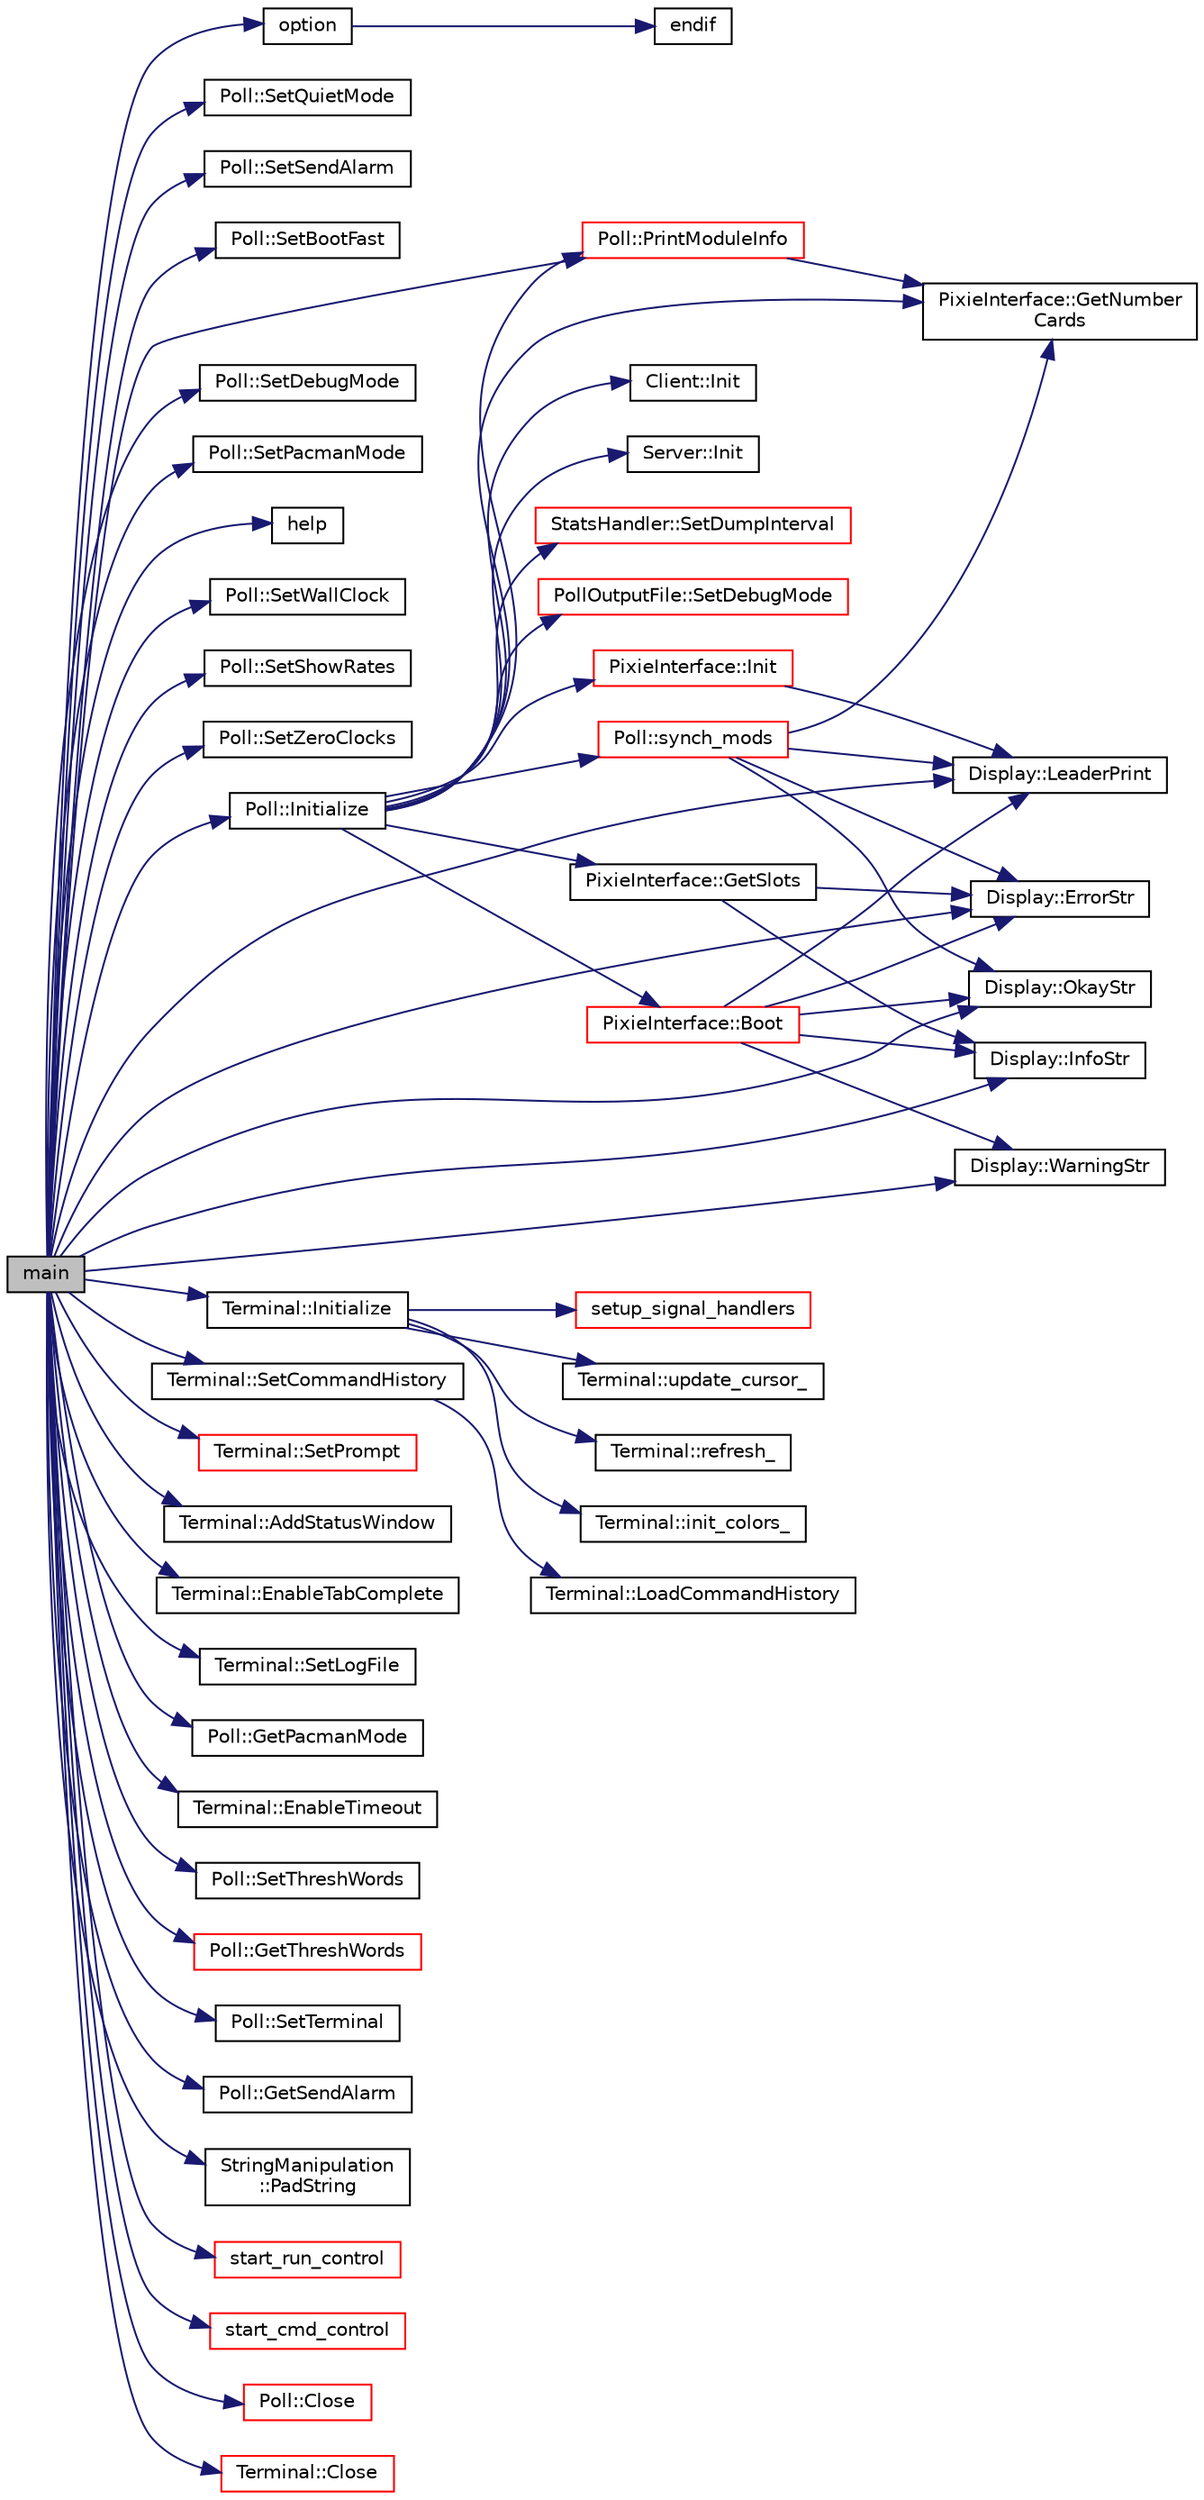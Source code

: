 digraph "main"
{
  edge [fontname="Helvetica",fontsize="10",labelfontname="Helvetica",labelfontsize="10"];
  node [fontname="Helvetica",fontsize="10",shape=record];
  rankdir="LR";
  Node1 [label="main",height=0.2,width=0.4,color="black", fillcolor="grey75", style="filled", fontcolor="black"];
  Node1 -> Node2 [color="midnightblue",fontsize="10",style="solid",fontname="Helvetica"];
  Node2 [label="option",height=0.2,width=0.4,color="black", fillcolor="white", style="filled",URL="$de/d88/_analysis_2_c_make_lists_8txt.html#a9dcdd08ec908a20435e0559a1ba70bec"];
  Node2 -> Node3 [color="midnightblue",fontsize="10",style="solid",fontname="Helvetica"];
  Node3 [label="endif",height=0.2,width=0.4,color="black", fillcolor="white", style="filled",URL="$dc/de0/_acquisition_2_m_c_a_2source_2_c_make_lists_8txt.html#aeb1e8c468f68e07ffda16b89438d9b73"];
  Node1 -> Node4 [color="midnightblue",fontsize="10",style="solid",fontname="Helvetica"];
  Node4 [label="Poll::SetQuietMode",height=0.2,width=0.4,color="black", fillcolor="white", style="filled",URL="$d6/db0/class_poll.html#a1bf50fcbacd0c67b3cd2af08dac562d4"];
  Node1 -> Node5 [color="midnightblue",fontsize="10",style="solid",fontname="Helvetica"];
  Node5 [label="Poll::SetSendAlarm",height=0.2,width=0.4,color="black", fillcolor="white", style="filled",URL="$d6/db0/class_poll.html#a21e1cb96ca787f810ee56bc74d4c9233"];
  Node1 -> Node6 [color="midnightblue",fontsize="10",style="solid",fontname="Helvetica"];
  Node6 [label="Poll::SetBootFast",height=0.2,width=0.4,color="black", fillcolor="white", style="filled",URL="$d6/db0/class_poll.html#a1f74b340615e5cde0afcf92b5a1e5a07"];
  Node1 -> Node7 [color="midnightblue",fontsize="10",style="solid",fontname="Helvetica"];
  Node7 [label="Display::ErrorStr",height=0.2,width=0.4,color="black", fillcolor="white", style="filled",URL="$da/d6a/namespace_display.html#a762315ce58efcb1203edfcb74158f59b"];
  Node1 -> Node8 [color="midnightblue",fontsize="10",style="solid",fontname="Helvetica"];
  Node8 [label="Poll::SetDebugMode",height=0.2,width=0.4,color="black", fillcolor="white", style="filled",URL="$d6/db0/class_poll.html#a645df554c0a3772f29248f6c85b53d74"];
  Node1 -> Node9 [color="midnightblue",fontsize="10",style="solid",fontname="Helvetica"];
  Node9 [label="Poll::SetPacmanMode",height=0.2,width=0.4,color="black", fillcolor="white", style="filled",URL="$d6/db0/class_poll.html#a369ec9d4d4fd96a17b00737c90593ae8"];
  Node1 -> Node10 [color="midnightblue",fontsize="10",style="solid",fontname="Helvetica"];
  Node10 [label="help",height=0.2,width=0.4,color="black", fillcolor="white", style="filled",URL="$d1/d50/poll2_8cpp.html#acde22a43ac28efba4335d0e482e97a06"];
  Node1 -> Node11 [color="midnightblue",fontsize="10",style="solid",fontname="Helvetica"];
  Node11 [label="Poll::SetWallClock",height=0.2,width=0.4,color="black", fillcolor="white", style="filled",URL="$d6/db0/class_poll.html#a496dc0f363fb2e0a8b813ecec26c37f1"];
  Node1 -> Node12 [color="midnightblue",fontsize="10",style="solid",fontname="Helvetica"];
  Node12 [label="Poll::SetShowRates",height=0.2,width=0.4,color="black", fillcolor="white", style="filled",URL="$d6/db0/class_poll.html#a1b3e4eba557ad38f6d7ca204fb6c2f63"];
  Node1 -> Node13 [color="midnightblue",fontsize="10",style="solid",fontname="Helvetica"];
  Node13 [label="Poll::SetZeroClocks",height=0.2,width=0.4,color="black", fillcolor="white", style="filled",URL="$d6/db0/class_poll.html#ab391f8b8a4915ff5a82cccd4f35f9ec1"];
  Node1 -> Node14 [color="midnightblue",fontsize="10",style="solid",fontname="Helvetica"];
  Node14 [label="Poll::Initialize",height=0.2,width=0.4,color="black", fillcolor="white", style="filled",URL="$d6/db0/class_poll.html#a1353049de2d032ee6aabd8f1f714941d",tooltip="Initialize the poll object. "];
  Node14 -> Node15 [color="midnightblue",fontsize="10",style="solid",fontname="Helvetica"];
  Node15 [label="PollOutputFile::SetDebugMode",height=0.2,width=0.4,color="red", fillcolor="white", style="filled",URL="$dd/dcd/class_poll_output_file.html#a30a3e2771d2b82f5f7b2635037584178",tooltip="Toggle debug mode. "];
  Node14 -> Node16 [color="midnightblue",fontsize="10",style="solid",fontname="Helvetica"];
  Node16 [label="PixieInterface::GetSlots",height=0.2,width=0.4,color="black", fillcolor="white", style="filled",URL="$d9/dc6/class_pixie_interface.html#a39be2bf3b422678b8cc4346fcbbffd2b"];
  Node16 -> Node7 [color="midnightblue",fontsize="10",style="solid",fontname="Helvetica"];
  Node16 -> Node17 [color="midnightblue",fontsize="10",style="solid",fontname="Helvetica"];
  Node17 [label="Display::InfoStr",height=0.2,width=0.4,color="black", fillcolor="white", style="filled",URL="$da/d6a/namespace_display.html#a20a513965bcf1147a5e50247c7bfcd5a"];
  Node14 -> Node18 [color="midnightblue",fontsize="10",style="solid",fontname="Helvetica"];
  Node18 [label="PixieInterface::Init",height=0.2,width=0.4,color="red", fillcolor="white", style="filled",URL="$d9/dc6/class_pixie_interface.html#af8e3e7ef5e36b64b204eaae46f4d11a0"];
  Node18 -> Node19 [color="midnightblue",fontsize="10",style="solid",fontname="Helvetica"];
  Node19 [label="Display::LeaderPrint",height=0.2,width=0.4,color="black", fillcolor="white", style="filled",URL="$da/d6a/namespace_display.html#ae1b6ae7834913dfdef71ad859e261c55"];
  Node14 -> Node20 [color="midnightblue",fontsize="10",style="solid",fontname="Helvetica"];
  Node20 [label="Poll::PrintModuleInfo",height=0.2,width=0.4,color="red", fillcolor="white", style="filled",URL="$d6/db0/class_poll.html#acedb6a91e309779b78213f0de688212d",tooltip="Prints the information about each module. "];
  Node20 -> Node21 [color="midnightblue",fontsize="10",style="solid",fontname="Helvetica"];
  Node21 [label="PixieInterface::GetNumber\lCards",height=0.2,width=0.4,color="black", fillcolor="white", style="filled",URL="$d9/dc6/class_pixie_interface.html#a9bb01960215974a2e961fd8309db8fee"];
  Node14 -> Node22 [color="midnightblue",fontsize="10",style="solid",fontname="Helvetica"];
  Node22 [label="PixieInterface::Boot",height=0.2,width=0.4,color="red", fillcolor="white", style="filled",URL="$d9/dc6/class_pixie_interface.html#ae470f4ea2b5e2955599a2e05a4d30e25"];
  Node22 -> Node19 [color="midnightblue",fontsize="10",style="solid",fontname="Helvetica"];
  Node22 -> Node17 [color="midnightblue",fontsize="10",style="solid",fontname="Helvetica"];
  Node22 -> Node7 [color="midnightblue",fontsize="10",style="solid",fontname="Helvetica"];
  Node22 -> Node23 [color="midnightblue",fontsize="10",style="solid",fontname="Helvetica"];
  Node23 [label="Display::WarningStr",height=0.2,width=0.4,color="black", fillcolor="white", style="filled",URL="$da/d6a/namespace_display.html#a0ca7c8835e858cf0b1e0cce72a41ab9c"];
  Node22 -> Node24 [color="midnightblue",fontsize="10",style="solid",fontname="Helvetica"];
  Node24 [label="Display::OkayStr",height=0.2,width=0.4,color="black", fillcolor="white", style="filled",URL="$da/d6a/namespace_display.html#a959223815cca12935461ff196af53168"];
  Node14 -> Node25 [color="midnightblue",fontsize="10",style="solid",fontname="Helvetica"];
  Node25 [label="Poll::synch_mods",height=0.2,width=0.4,color="red", fillcolor="white", style="filled",URL="$d6/db0/class_poll.html#a8022b216f73f4f52a02ea89ad1b8851e",tooltip="Set IN_SYNCH and SYNCH_WAIT parameters on all modules. "];
  Node25 -> Node19 [color="midnightblue",fontsize="10",style="solid",fontname="Helvetica"];
  Node25 -> Node21 [color="midnightblue",fontsize="10",style="solid",fontname="Helvetica"];
  Node25 -> Node24 [color="midnightblue",fontsize="10",style="solid",fontname="Helvetica"];
  Node25 -> Node7 [color="midnightblue",fontsize="10",style="solid",fontname="Helvetica"];
  Node14 -> Node21 [color="midnightblue",fontsize="10",style="solid",fontname="Helvetica"];
  Node14 -> Node26 [color="midnightblue",fontsize="10",style="solid",fontname="Helvetica"];
  Node26 [label="Client::Init",height=0.2,width=0.4,color="black", fillcolor="white", style="filled",URL="$d3/d7a/class_client.html#af3ae3362b6d1a2208a996be5d9d9179e"];
  Node14 -> Node27 [color="midnightblue",fontsize="10",style="solid",fontname="Helvetica"];
  Node27 [label="Server::Init",height=0.2,width=0.4,color="black", fillcolor="white", style="filled",URL="$dc/db6/class_server.html#a2c64c41dce5c09acd055f828cff0eb10",tooltip="Initialize the serv object and open a specified port. Returns false if the socket fails to open or th..."];
  Node14 -> Node28 [color="midnightblue",fontsize="10",style="solid",fontname="Helvetica"];
  Node28 [label="StatsHandler::SetDumpInterval",height=0.2,width=0.4,color="red", fillcolor="white", style="filled",URL="$d2/d58/class_stats_handler.html#a5893029be44d424c334f3bb0dbd5e7d9",tooltip="Set the amount of time between scalers dumps in seconds. "];
  Node1 -> Node29 [color="midnightblue",fontsize="10",style="solid",fontname="Helvetica"];
  Node29 [label="Terminal::Initialize",height=0.2,width=0.4,color="black", fillcolor="white", style="filled",URL="$dc/d46/class_terminal.html#afc1f80b7a49d7a022d711bf2463c1c6c",tooltip="Initialize the terminal interface. "];
  Node29 -> Node30 [color="midnightblue",fontsize="10",style="solid",fontname="Helvetica"];
  Node30 [label="Terminal::update_cursor_",height=0.2,width=0.4,color="black", fillcolor="white", style="filled",URL="$dc/d46/class_terminal.html#abd5d806cfba1fbe2a13bc131cd3edb3f",tooltip="Update the positions of the physical and logical cursors. "];
  Node29 -> Node31 [color="midnightblue",fontsize="10",style="solid",fontname="Helvetica"];
  Node31 [label="Terminal::refresh_",height=0.2,width=0.4,color="black", fillcolor="white", style="filled",URL="$dc/d46/class_terminal.html#a9e674b8f0c4974752a2c72da2e51281e",tooltip="Refresh the terminal. "];
  Node29 -> Node32 [color="midnightblue",fontsize="10",style="solid",fontname="Helvetica"];
  Node32 [label="Terminal::init_colors_",height=0.2,width=0.4,color="black", fillcolor="white", style="filled",URL="$dc/d46/class_terminal.html#aca2c512b088bfe80dbdc46316646cdb4",tooltip="Initialize terminal colors. "];
  Node29 -> Node33 [color="midnightblue",fontsize="10",style="solid",fontname="Helvetica"];
  Node33 [label="setup_signal_handlers",height=0.2,width=0.4,color="red", fillcolor="white", style="filled",URL="$da/d93/_c_terminal_8cpp.html#a7df47e37fd55c553b8fd39cf996d786c"];
  Node1 -> Node34 [color="midnightblue",fontsize="10",style="solid",fontname="Helvetica"];
  Node34 [label="Terminal::SetCommandHistory",height=0.2,width=0.4,color="black", fillcolor="white", style="filled",URL="$dc/d46/class_terminal.html#a01522f5c8ac2669debd2a5c6b05dd3b6",tooltip="Set the command filename for storing previous commands. "];
  Node34 -> Node35 [color="midnightblue",fontsize="10",style="solid",fontname="Helvetica"];
  Node35 [label="Terminal::LoadCommandHistory",height=0.2,width=0.4,color="black", fillcolor="white", style="filled",URL="$dc/d46/class_terminal.html#ade1d10c464397ba71d99fb3892a57874",tooltip="Load a list of previous commands from a file. "];
  Node1 -> Node36 [color="midnightblue",fontsize="10",style="solid",fontname="Helvetica"];
  Node36 [label="Terminal::SetPrompt",height=0.2,width=0.4,color="red", fillcolor="white", style="filled",URL="$dc/d46/class_terminal.html#a85f9f980658386e1b884d346aed32298",tooltip="Set the command prompt. "];
  Node1 -> Node17 [color="midnightblue",fontsize="10",style="solid",fontname="Helvetica"];
  Node1 -> Node37 [color="midnightblue",fontsize="10",style="solid",fontname="Helvetica"];
  Node37 [label="Terminal::AddStatusWindow",height=0.2,width=0.4,color="black", fillcolor="white", style="filled",URL="$dc/d46/class_terminal.html#ad240d71fd1be75e1779a5a07ab88e2ab",tooltip="Initalizes a status window under the input temrinal. "];
  Node1 -> Node38 [color="midnightblue",fontsize="10",style="solid",fontname="Helvetica"];
  Node38 [label="Terminal::EnableTabComplete",height=0.2,width=0.4,color="black", fillcolor="white", style="filled",URL="$dc/d46/class_terminal.html#ae3c21b5bf2a4a2aebf18b6ad7067fb66",tooltip="Enable tab auto complete functionlity. "];
  Node1 -> Node39 [color="midnightblue",fontsize="10",style="solid",fontname="Helvetica"];
  Node39 [label="Terminal::SetLogFile",height=0.2,width=0.4,color="black", fillcolor="white", style="filled",URL="$dc/d46/class_terminal.html#af960b77f912c7b3c126d72e076b1f1f9",tooltip="Specify the log file to append. "];
  Node1 -> Node40 [color="midnightblue",fontsize="10",style="solid",fontname="Helvetica"];
  Node40 [label="Poll::GetPacmanMode",height=0.2,width=0.4,color="black", fillcolor="white", style="filled",URL="$d6/db0/class_poll.html#a448ffdd4c496c6f0a888947c38ecdd23"];
  Node1 -> Node41 [color="midnightblue",fontsize="10",style="solid",fontname="Helvetica"];
  Node41 [label="Terminal::EnableTimeout",height=0.2,width=0.4,color="black", fillcolor="white", style="filled",URL="$dc/d46/class_terminal.html#a94cd19de8e5613f21abb3db0ce416cf8",tooltip="Enable a timeout while waiting fro a command. "];
  Node1 -> Node20 [color="midnightblue",fontsize="10",style="solid",fontname="Helvetica"];
  Node1 -> Node42 [color="midnightblue",fontsize="10",style="solid",fontname="Helvetica"];
  Node42 [label="Poll::SetThreshWords",height=0.2,width=0.4,color="black", fillcolor="white", style="filled",URL="$d6/db0/class_poll.html#a52d8f40a9e834fee74244f4c9a92abb3"];
  Node1 -> Node43 [color="midnightblue",fontsize="10",style="solid",fontname="Helvetica"];
  Node43 [label="Poll::GetThreshWords",height=0.2,width=0.4,color="red", fillcolor="white", style="filled",URL="$d6/db0/class_poll.html#af663df9384bf7c210165077aafc4dbc4"];
  Node1 -> Node44 [color="midnightblue",fontsize="10",style="solid",fontname="Helvetica"];
  Node44 [label="Poll::SetTerminal",height=0.2,width=0.4,color="black", fillcolor="white", style="filled",URL="$d6/db0/class_poll.html#a6e25767c915c1c56bb22ad7a03f9d4df",tooltip="Set the terminal pointer. "];
  Node1 -> Node45 [color="midnightblue",fontsize="10",style="solid",fontname="Helvetica"];
  Node45 [label="Poll::GetSendAlarm",height=0.2,width=0.4,color="black", fillcolor="white", style="filled",URL="$d6/db0/class_poll.html#ae706c88558540723ffb2d608a0f8bcdc"];
  Node1 -> Node19 [color="midnightblue",fontsize="10",style="solid",fontname="Helvetica"];
  Node1 -> Node23 [color="midnightblue",fontsize="10",style="solid",fontname="Helvetica"];
  Node1 -> Node46 [color="midnightblue",fontsize="10",style="solid",fontname="Helvetica"];
  Node46 [label="StringManipulation\l::PadString",height=0.2,width=0.4,color="black", fillcolor="white", style="filled",URL="$d5/d2b/namespace_string_manipulation.html#a47ba67baa2ac9afaa2ee42819899c63f"];
  Node1 -> Node47 [color="midnightblue",fontsize="10",style="solid",fontname="Helvetica"];
  Node47 [label="start_run_control",height=0.2,width=0.4,color="red", fillcolor="white", style="filled",URL="$d1/d50/poll2_8cpp.html#a4e545967267597d44330815e377d3d54"];
  Node1 -> Node24 [color="midnightblue",fontsize="10",style="solid",fontname="Helvetica"];
  Node1 -> Node48 [color="midnightblue",fontsize="10",style="solid",fontname="Helvetica"];
  Node48 [label="start_cmd_control",height=0.2,width=0.4,color="red", fillcolor="white", style="filled",URL="$d1/d50/poll2_8cpp.html#a055764eab7ba0c0ea5b16fdc912dd4b6"];
  Node1 -> Node49 [color="midnightblue",fontsize="10",style="solid",fontname="Helvetica"];
  Node49 [label="Poll::Close",height=0.2,width=0.4,color="red", fillcolor="white", style="filled",URL="$d6/db0/class_poll.html#ab16cd3eb72cac653541300cb6536e710",tooltip="Close the sockets, any open files, and clean up. "];
  Node1 -> Node50 [color="midnightblue",fontsize="10",style="solid",fontname="Helvetica"];
  Node50 [label="Terminal::Close",height=0.2,width=0.4,color="red", fillcolor="white", style="filled",URL="$dc/d46/class_terminal.html#a3040f79ff155d9084507e2404dd3a056",tooltip="Close the window and restore control to the terminal. "];
}
